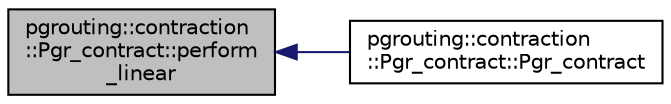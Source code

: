 digraph "pgrouting::contraction::Pgr_contract::perform_linear"
{
  edge [fontname="Helvetica",fontsize="10",labelfontname="Helvetica",labelfontsize="10"];
  node [fontname="Helvetica",fontsize="10",shape=record];
  rankdir="LR";
  Node56 [label="pgrouting::contraction\l::Pgr_contract::perform\l_linear",height=0.2,width=0.4,color="black", fillcolor="grey75", style="filled", fontcolor="black"];
  Node56 -> Node57 [dir="back",color="midnightblue",fontsize="10",style="solid",fontname="Helvetica"];
  Node57 [label="pgrouting::contraction\l::Pgr_contract::Pgr_contract",height=0.2,width=0.4,color="black", fillcolor="white", style="filled",URL="$classpgrouting_1_1contraction_1_1Pgr__contract.html#ac2e1492c24e7c008c5ff6087cf31003a"];
}
